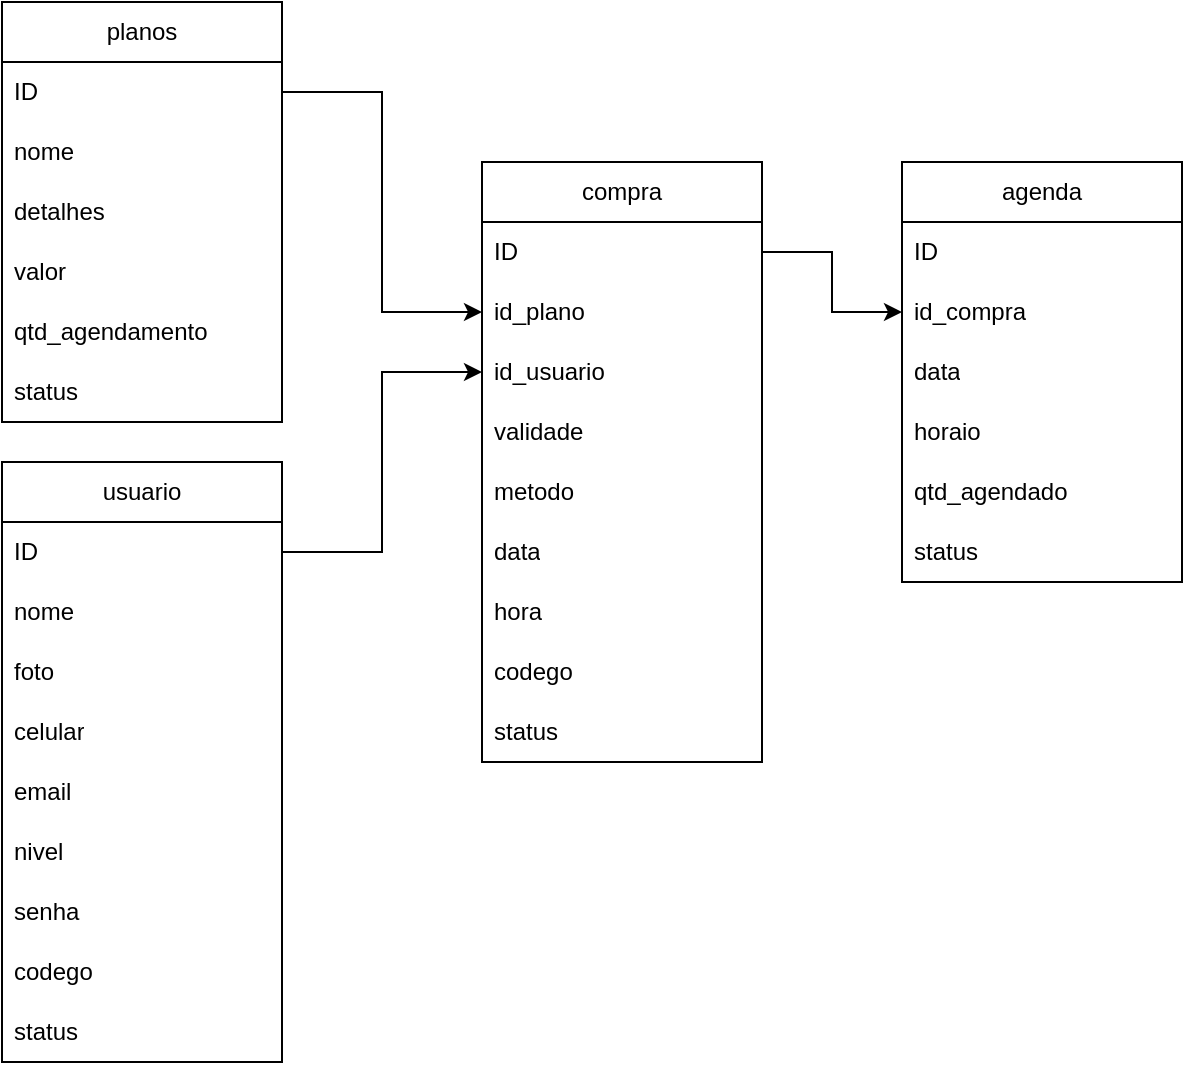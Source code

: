 <mxfile version="23.1.5" type="github">
  <diagram name="Banco de dados " id="nZrcJbaQRvHh2pWG1a7R">
    <mxGraphModel dx="880" dy="1613" grid="1" gridSize="10" guides="1" tooltips="1" connect="1" arrows="1" fold="1" page="1" pageScale="1" pageWidth="827" pageHeight="1169" math="0" shadow="0">
      <root>
        <mxCell id="0" />
        <mxCell id="1" parent="0" />
        <mxCell id="OxaRuejWCdy2TLE1VW1f-1" value="usuario" style="swimlane;fontStyle=0;childLayout=stackLayout;horizontal=1;startSize=30;horizontalStack=0;resizeParent=1;resizeParentMax=0;resizeLast=0;collapsible=1;marginBottom=0;whiteSpace=wrap;html=1;" vertex="1" parent="1">
          <mxGeometry x="20" y="190" width="140" height="300" as="geometry">
            <mxRectangle x="20" y="170" width="80" height="30" as="alternateBounds" />
          </mxGeometry>
        </mxCell>
        <mxCell id="OxaRuejWCdy2TLE1VW1f-2" value="ID" style="text;strokeColor=none;fillColor=none;align=left;verticalAlign=middle;spacingLeft=4;spacingRight=4;overflow=hidden;points=[[0,0.5],[1,0.5]];portConstraint=eastwest;rotatable=0;whiteSpace=wrap;html=1;shadow=0;" vertex="1" parent="OxaRuejWCdy2TLE1VW1f-1">
          <mxGeometry y="30" width="140" height="30" as="geometry" />
        </mxCell>
        <mxCell id="OxaRuejWCdy2TLE1VW1f-6" value="nome" style="text;strokeColor=none;fillColor=none;align=left;verticalAlign=middle;spacingLeft=4;spacingRight=4;overflow=hidden;points=[[0,0.5],[1,0.5]];portConstraint=eastwest;rotatable=0;whiteSpace=wrap;html=1;rounded=0;" vertex="1" parent="OxaRuejWCdy2TLE1VW1f-1">
          <mxGeometry y="60" width="140" height="30" as="geometry" />
        </mxCell>
        <mxCell id="OxaRuejWCdy2TLE1VW1f-7" value="foto" style="text;strokeColor=none;fillColor=none;align=left;verticalAlign=middle;spacingLeft=4;spacingRight=4;overflow=hidden;points=[[0,0.5],[1,0.5]];portConstraint=eastwest;rotatable=0;whiteSpace=wrap;html=1;" vertex="1" parent="OxaRuejWCdy2TLE1VW1f-1">
          <mxGeometry y="90" width="140" height="30" as="geometry" />
        </mxCell>
        <mxCell id="OxaRuejWCdy2TLE1VW1f-5" value="celular" style="text;strokeColor=none;fillColor=none;align=left;verticalAlign=middle;spacingLeft=4;spacingRight=4;overflow=hidden;points=[[0,0.5],[1,0.5]];portConstraint=eastwest;rotatable=0;whiteSpace=wrap;html=1;" vertex="1" parent="OxaRuejWCdy2TLE1VW1f-1">
          <mxGeometry y="120" width="140" height="30" as="geometry" />
        </mxCell>
        <mxCell id="OxaRuejWCdy2TLE1VW1f-8" value="email" style="text;strokeColor=none;fillColor=none;align=left;verticalAlign=middle;spacingLeft=4;spacingRight=4;overflow=hidden;points=[[0,0.5],[1,0.5]];portConstraint=eastwest;rotatable=0;whiteSpace=wrap;html=1;" vertex="1" parent="OxaRuejWCdy2TLE1VW1f-1">
          <mxGeometry y="150" width="140" height="30" as="geometry" />
        </mxCell>
        <mxCell id="OxaRuejWCdy2TLE1VW1f-9" value="nivel" style="text;strokeColor=none;fillColor=none;align=left;verticalAlign=middle;spacingLeft=4;spacingRight=4;overflow=hidden;points=[[0,0.5],[1,0.5]];portConstraint=eastwest;rotatable=0;whiteSpace=wrap;html=1;" vertex="1" parent="OxaRuejWCdy2TLE1VW1f-1">
          <mxGeometry y="180" width="140" height="30" as="geometry" />
        </mxCell>
        <mxCell id="OxaRuejWCdy2TLE1VW1f-10" value="senha" style="text;strokeColor=none;fillColor=none;align=left;verticalAlign=middle;spacingLeft=4;spacingRight=4;overflow=hidden;points=[[0,0.5],[1,0.5]];portConstraint=eastwest;rotatable=0;whiteSpace=wrap;html=1;" vertex="1" parent="OxaRuejWCdy2TLE1VW1f-1">
          <mxGeometry y="210" width="140" height="30" as="geometry" />
        </mxCell>
        <mxCell id="OxaRuejWCdy2TLE1VW1f-11" value="codego" style="text;strokeColor=none;fillColor=none;align=left;verticalAlign=middle;spacingLeft=4;spacingRight=4;overflow=hidden;points=[[0,0.5],[1,0.5]];portConstraint=eastwest;rotatable=0;whiteSpace=wrap;html=1;" vertex="1" parent="OxaRuejWCdy2TLE1VW1f-1">
          <mxGeometry y="240" width="140" height="30" as="geometry" />
        </mxCell>
        <mxCell id="OxaRuejWCdy2TLE1VW1f-12" value="status" style="text;strokeColor=none;fillColor=none;align=left;verticalAlign=middle;spacingLeft=4;spacingRight=4;overflow=hidden;points=[[0,0.5],[1,0.5]];portConstraint=eastwest;rotatable=0;whiteSpace=wrap;html=1;" vertex="1" parent="OxaRuejWCdy2TLE1VW1f-1">
          <mxGeometry y="270" width="140" height="30" as="geometry" />
        </mxCell>
        <mxCell id="OxaRuejWCdy2TLE1VW1f-13" value="planos" style="swimlane;fontStyle=0;childLayout=stackLayout;horizontal=1;startSize=30;horizontalStack=0;resizeParent=1;resizeParentMax=0;resizeLast=0;collapsible=1;marginBottom=0;whiteSpace=wrap;html=1;" vertex="1" parent="1">
          <mxGeometry x="20" y="-40" width="140" height="210" as="geometry">
            <mxRectangle x="20" y="140" width="80" height="30" as="alternateBounds" />
          </mxGeometry>
        </mxCell>
        <mxCell id="OxaRuejWCdy2TLE1VW1f-14" value="ID" style="text;strokeColor=none;fillColor=none;align=left;verticalAlign=middle;spacingLeft=4;spacingRight=4;overflow=hidden;points=[[0,0.5],[1,0.5]];portConstraint=eastwest;rotatable=0;whiteSpace=wrap;html=1;" vertex="1" parent="OxaRuejWCdy2TLE1VW1f-13">
          <mxGeometry y="30" width="140" height="30" as="geometry" />
        </mxCell>
        <mxCell id="OxaRuejWCdy2TLE1VW1f-15" value="nome" style="text;strokeColor=none;fillColor=none;align=left;verticalAlign=middle;spacingLeft=4;spacingRight=4;overflow=hidden;points=[[0,0.5],[1,0.5]];portConstraint=eastwest;rotatable=0;whiteSpace=wrap;html=1;rounded=0;" vertex="1" parent="OxaRuejWCdy2TLE1VW1f-13">
          <mxGeometry y="60" width="140" height="30" as="geometry" />
        </mxCell>
        <mxCell id="OxaRuejWCdy2TLE1VW1f-16" value="detalhes" style="text;strokeColor=none;fillColor=none;align=left;verticalAlign=middle;spacingLeft=4;spacingRight=4;overflow=hidden;points=[[0,0.5],[1,0.5]];portConstraint=eastwest;rotatable=0;whiteSpace=wrap;html=1;" vertex="1" parent="OxaRuejWCdy2TLE1VW1f-13">
          <mxGeometry y="90" width="140" height="30" as="geometry" />
        </mxCell>
        <mxCell id="OxaRuejWCdy2TLE1VW1f-17" value="valor" style="text;strokeColor=none;fillColor=none;align=left;verticalAlign=middle;spacingLeft=4;spacingRight=4;overflow=hidden;points=[[0,0.5],[1,0.5]];portConstraint=eastwest;rotatable=0;whiteSpace=wrap;html=1;" vertex="1" parent="OxaRuejWCdy2TLE1VW1f-13">
          <mxGeometry y="120" width="140" height="30" as="geometry" />
        </mxCell>
        <mxCell id="OxaRuejWCdy2TLE1VW1f-18" value="qtd_agendamento" style="text;strokeColor=none;fillColor=none;align=left;verticalAlign=middle;spacingLeft=4;spacingRight=4;overflow=hidden;points=[[0,0.5],[1,0.5]];portConstraint=eastwest;rotatable=0;whiteSpace=wrap;html=1;" vertex="1" parent="OxaRuejWCdy2TLE1VW1f-13">
          <mxGeometry y="150" width="140" height="30" as="geometry" />
        </mxCell>
        <mxCell id="OxaRuejWCdy2TLE1VW1f-22" value="status" style="text;strokeColor=none;fillColor=none;align=left;verticalAlign=middle;spacingLeft=4;spacingRight=4;overflow=hidden;points=[[0,0.5],[1,0.5]];portConstraint=eastwest;rotatable=0;whiteSpace=wrap;html=1;" vertex="1" parent="OxaRuejWCdy2TLE1VW1f-13">
          <mxGeometry y="180" width="140" height="30" as="geometry" />
        </mxCell>
        <mxCell id="OxaRuejWCdy2TLE1VW1f-23" value="agenda" style="swimlane;fontStyle=0;childLayout=stackLayout;horizontal=1;startSize=30;horizontalStack=0;resizeParent=1;resizeParentMax=0;resizeLast=0;collapsible=1;marginBottom=0;whiteSpace=wrap;html=1;" vertex="1" parent="1">
          <mxGeometry x="470" y="40" width="140" height="210" as="geometry">
            <mxRectangle x="480" y="70" width="80" height="30" as="alternateBounds" />
          </mxGeometry>
        </mxCell>
        <mxCell id="OxaRuejWCdy2TLE1VW1f-24" value="ID" style="text;strokeColor=none;fillColor=none;align=left;verticalAlign=middle;spacingLeft=4;spacingRight=4;overflow=hidden;points=[[0,0.5],[1,0.5]];portConstraint=eastwest;rotatable=0;whiteSpace=wrap;html=1;" vertex="1" parent="OxaRuejWCdy2TLE1VW1f-23">
          <mxGeometry y="30" width="140" height="30" as="geometry" />
        </mxCell>
        <mxCell id="OxaRuejWCdy2TLE1VW1f-25" value="id_compra" style="text;strokeColor=none;fillColor=none;align=left;verticalAlign=middle;spacingLeft=4;spacingRight=4;overflow=hidden;points=[[0,0.5],[1,0.5]];portConstraint=eastwest;rotatable=0;whiteSpace=wrap;html=1;" vertex="1" parent="OxaRuejWCdy2TLE1VW1f-23">
          <mxGeometry y="60" width="140" height="30" as="geometry" />
        </mxCell>
        <mxCell id="OxaRuejWCdy2TLE1VW1f-29" value="data" style="text;strokeColor=none;fillColor=none;align=left;verticalAlign=middle;spacingLeft=4;spacingRight=4;overflow=hidden;points=[[0,0.5],[1,0.5]];portConstraint=eastwest;rotatable=0;whiteSpace=wrap;html=1;" vertex="1" parent="OxaRuejWCdy2TLE1VW1f-23">
          <mxGeometry y="90" width="140" height="30" as="geometry" />
        </mxCell>
        <mxCell id="OxaRuejWCdy2TLE1VW1f-30" value="horaio" style="text;strokeColor=none;fillColor=none;align=left;verticalAlign=middle;spacingLeft=4;spacingRight=4;overflow=hidden;points=[[0,0.5],[1,0.5]];portConstraint=eastwest;rotatable=0;whiteSpace=wrap;html=1;" vertex="1" parent="OxaRuejWCdy2TLE1VW1f-23">
          <mxGeometry y="120" width="140" height="30" as="geometry" />
        </mxCell>
        <mxCell id="OxaRuejWCdy2TLE1VW1f-32" value="qtd_agendado" style="text;strokeColor=none;fillColor=none;align=left;verticalAlign=middle;spacingLeft=4;spacingRight=4;overflow=hidden;points=[[0,0.5],[1,0.5]];portConstraint=eastwest;rotatable=0;whiteSpace=wrap;html=1;" vertex="1" parent="OxaRuejWCdy2TLE1VW1f-23">
          <mxGeometry y="150" width="140" height="30" as="geometry" />
        </mxCell>
        <mxCell id="OxaRuejWCdy2TLE1VW1f-48" value="status" style="text;strokeColor=none;fillColor=none;align=left;verticalAlign=middle;spacingLeft=4;spacingRight=4;overflow=hidden;points=[[0,0.5],[1,0.5]];portConstraint=eastwest;rotatable=0;whiteSpace=wrap;html=1;" vertex="1" parent="OxaRuejWCdy2TLE1VW1f-23">
          <mxGeometry y="180" width="140" height="30" as="geometry" />
        </mxCell>
        <mxCell id="OxaRuejWCdy2TLE1VW1f-33" value="compra" style="swimlane;fontStyle=0;childLayout=stackLayout;horizontal=1;startSize=30;horizontalStack=0;resizeParent=1;resizeParentMax=0;resizeLast=0;collapsible=1;marginBottom=0;whiteSpace=wrap;html=1;" vertex="1" parent="1">
          <mxGeometry x="260" y="40" width="140" height="300" as="geometry">
            <mxRectangle x="270" y="150" width="80" height="30" as="alternateBounds" />
          </mxGeometry>
        </mxCell>
        <mxCell id="OxaRuejWCdy2TLE1VW1f-34" value="ID" style="text;strokeColor=none;fillColor=none;align=left;verticalAlign=middle;spacingLeft=4;spacingRight=4;overflow=hidden;points=[[0,0.5],[1,0.5]];portConstraint=eastwest;rotatable=0;whiteSpace=wrap;html=1;" vertex="1" parent="OxaRuejWCdy2TLE1VW1f-33">
          <mxGeometry y="30" width="140" height="30" as="geometry" />
        </mxCell>
        <mxCell id="OxaRuejWCdy2TLE1VW1f-36" value="id_plano" style="text;strokeColor=none;fillColor=none;align=left;verticalAlign=middle;spacingLeft=4;spacingRight=4;overflow=hidden;points=[[0,0.5],[1,0.5]];portConstraint=eastwest;rotatable=0;whiteSpace=wrap;html=1;" vertex="1" parent="OxaRuejWCdy2TLE1VW1f-33">
          <mxGeometry y="60" width="140" height="30" as="geometry" />
        </mxCell>
        <mxCell id="OxaRuejWCdy2TLE1VW1f-35" value="id_usuario" style="text;strokeColor=none;fillColor=none;align=left;verticalAlign=middle;spacingLeft=4;spacingRight=4;overflow=hidden;points=[[0,0.5],[1,0.5]];portConstraint=eastwest;rotatable=0;whiteSpace=wrap;html=1;" vertex="1" parent="OxaRuejWCdy2TLE1VW1f-33">
          <mxGeometry y="90" width="140" height="30" as="geometry" />
        </mxCell>
        <mxCell id="OxaRuejWCdy2TLE1VW1f-37" value="validade" style="text;strokeColor=none;fillColor=none;align=left;verticalAlign=middle;spacingLeft=4;spacingRight=4;overflow=hidden;points=[[0,0.5],[1,0.5]];portConstraint=eastwest;rotatable=0;whiteSpace=wrap;html=1;" vertex="1" parent="OxaRuejWCdy2TLE1VW1f-33">
          <mxGeometry y="120" width="140" height="30" as="geometry" />
        </mxCell>
        <mxCell id="OxaRuejWCdy2TLE1VW1f-38" value="metodo" style="text;strokeColor=none;fillColor=none;align=left;verticalAlign=middle;spacingLeft=4;spacingRight=4;overflow=hidden;points=[[0,0.5],[1,0.5]];portConstraint=eastwest;rotatable=0;whiteSpace=wrap;html=1;" vertex="1" parent="OxaRuejWCdy2TLE1VW1f-33">
          <mxGeometry y="150" width="140" height="30" as="geometry" />
        </mxCell>
        <mxCell id="OxaRuejWCdy2TLE1VW1f-39" value="data" style="text;strokeColor=none;fillColor=none;align=left;verticalAlign=middle;spacingLeft=4;spacingRight=4;overflow=hidden;points=[[0,0.5],[1,0.5]];portConstraint=eastwest;rotatable=0;whiteSpace=wrap;html=1;" vertex="1" parent="OxaRuejWCdy2TLE1VW1f-33">
          <mxGeometry y="180" width="140" height="30" as="geometry" />
        </mxCell>
        <mxCell id="OxaRuejWCdy2TLE1VW1f-40" value="hora" style="text;strokeColor=none;fillColor=none;align=left;verticalAlign=middle;spacingLeft=4;spacingRight=4;overflow=hidden;points=[[0,0.5],[1,0.5]];portConstraint=eastwest;rotatable=0;whiteSpace=wrap;html=1;" vertex="1" parent="OxaRuejWCdy2TLE1VW1f-33">
          <mxGeometry y="210" width="140" height="30" as="geometry" />
        </mxCell>
        <mxCell id="OxaRuejWCdy2TLE1VW1f-41" value="codego" style="text;strokeColor=none;fillColor=none;align=left;verticalAlign=middle;spacingLeft=4;spacingRight=4;overflow=hidden;points=[[0,0.5],[1,0.5]];portConstraint=eastwest;rotatable=0;whiteSpace=wrap;html=1;" vertex="1" parent="OxaRuejWCdy2TLE1VW1f-33">
          <mxGeometry y="240" width="140" height="30" as="geometry" />
        </mxCell>
        <mxCell id="OxaRuejWCdy2TLE1VW1f-42" value="status" style="text;strokeColor=none;fillColor=none;align=left;verticalAlign=middle;spacingLeft=4;spacingRight=4;overflow=hidden;points=[[0,0.5],[1,0.5]];portConstraint=eastwest;rotatable=0;whiteSpace=wrap;html=1;" vertex="1" parent="OxaRuejWCdy2TLE1VW1f-33">
          <mxGeometry y="270" width="140" height="30" as="geometry" />
        </mxCell>
        <mxCell id="OxaRuejWCdy2TLE1VW1f-44" style="edgeStyle=orthogonalEdgeStyle;rounded=0;orthogonalLoop=1;jettySize=auto;html=1;exitX=1;exitY=0.5;exitDx=0;exitDy=0;entryX=0;entryY=0.5;entryDx=0;entryDy=0;" edge="1" parent="1" source="OxaRuejWCdy2TLE1VW1f-14" target="OxaRuejWCdy2TLE1VW1f-36">
          <mxGeometry relative="1" as="geometry" />
        </mxCell>
        <mxCell id="OxaRuejWCdy2TLE1VW1f-45" style="edgeStyle=orthogonalEdgeStyle;rounded=0;orthogonalLoop=1;jettySize=auto;html=1;exitX=1;exitY=0.5;exitDx=0;exitDy=0;entryX=0;entryY=0.5;entryDx=0;entryDy=0;" edge="1" parent="1" source="OxaRuejWCdy2TLE1VW1f-2" target="OxaRuejWCdy2TLE1VW1f-35">
          <mxGeometry relative="1" as="geometry" />
        </mxCell>
        <mxCell id="OxaRuejWCdy2TLE1VW1f-46" style="edgeStyle=orthogonalEdgeStyle;rounded=0;orthogonalLoop=1;jettySize=auto;html=1;exitX=1;exitY=0.5;exitDx=0;exitDy=0;entryX=0;entryY=0.5;entryDx=0;entryDy=0;" edge="1" parent="1" source="OxaRuejWCdy2TLE1VW1f-34" target="OxaRuejWCdy2TLE1VW1f-25">
          <mxGeometry relative="1" as="geometry" />
        </mxCell>
      </root>
    </mxGraphModel>
  </diagram>
</mxfile>
